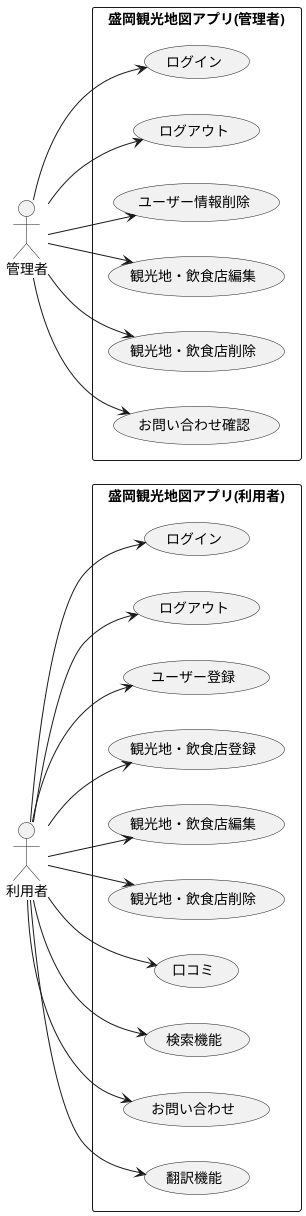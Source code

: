 @startuml
left to right direction
actor "利用者" as fc
actor "管理者" as mh
rectangle 盛岡観光地図アプリ(利用者) {
usecase "ログイン" as UC1
usecase "ログアウト" as UC2
usecase "ユーザー登録" as UC3
usecase "観光地・飲食店登録" as UC4
usecase "観光地・飲食店編集" as UC5
usecase "観光地・飲食店削除" as UC6
usecase "口コミ" as UC7
usecase "検索機能" as UC8
usecase "お問い合わせ" as UC9
usecase "翻訳機能" as UC10
}
fc --> UC1
fc --> UC2
fc --> UC3
fc --> UC4
fc --> UC5
fc --> UC6
fc --> UC7
fc --> UC8
fc --> UC9
fc --> UC10

left to right direction
rectangle 盛岡観光地図アプリ(管理者) {
usecase "ログイン" as 1
usecase "ログアウト" as 2
usecase "ユーザー情報削除" as 3
usecase "観光地・飲食店編集" as 4
usecase "観光地・飲食店削除" as 5
usecase "お問い合わせ確認" as 6
}
mh --> 1
mh --> 2
mh --> 3
mh --> 4
mh --> 5
mh --> 6
@enduml